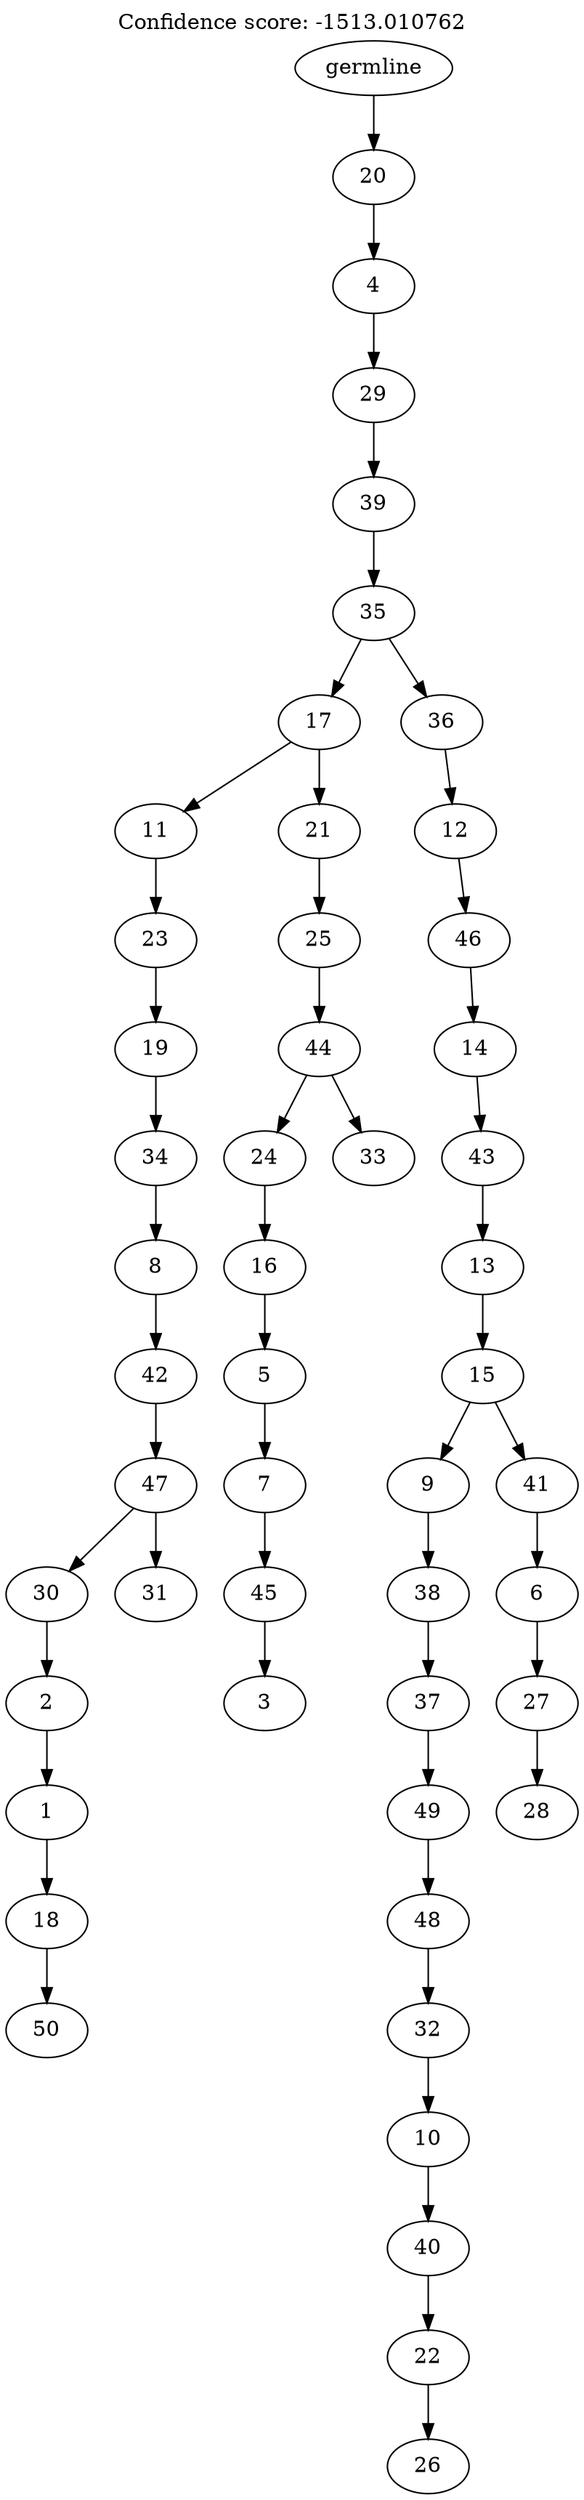digraph g {
	"48" -> "49";
	"49" [label="50"];
	"47" -> "48";
	"48" [label="18"];
	"46" -> "47";
	"47" [label="1"];
	"45" -> "46";
	"46" [label="2"];
	"44" -> "45";
	"45" [label="30"];
	"44" -> "50";
	"50" [label="31"];
	"43" -> "44";
	"44" [label="47"];
	"42" -> "43";
	"43" [label="42"];
	"41" -> "42";
	"42" [label="8"];
	"40" -> "41";
	"41" [label="34"];
	"39" -> "40";
	"40" [label="19"];
	"38" -> "39";
	"39" [label="23"];
	"35" -> "36";
	"36" [label="3"];
	"34" -> "35";
	"35" [label="45"];
	"33" -> "34";
	"34" [label="7"];
	"32" -> "33";
	"33" [label="5"];
	"31" -> "32";
	"32" [label="16"];
	"30" -> "31";
	"31" [label="24"];
	"30" -> "37";
	"37" [label="33"];
	"29" -> "30";
	"30" [label="44"];
	"28" -> "29";
	"29" [label="25"];
	"27" -> "28";
	"28" [label="21"];
	"27" -> "38";
	"38" [label="11"];
	"25" -> "26";
	"26" [label="26"];
	"24" -> "25";
	"25" [label="22"];
	"23" -> "24";
	"24" [label="40"];
	"22" -> "23";
	"23" [label="10"];
	"21" -> "22";
	"22" [label="32"];
	"20" -> "21";
	"21" [label="48"];
	"19" -> "20";
	"20" [label="49"];
	"18" -> "19";
	"19" [label="37"];
	"17" -> "18";
	"18" [label="38"];
	"15" -> "16";
	"16" [label="28"];
	"14" -> "15";
	"15" [label="27"];
	"13" -> "14";
	"14" [label="6"];
	"12" -> "13";
	"13" [label="41"];
	"12" -> "17";
	"17" [label="9"];
	"11" -> "12";
	"12" [label="15"];
	"10" -> "11";
	"11" [label="13"];
	"9" -> "10";
	"10" [label="43"];
	"8" -> "9";
	"9" [label="14"];
	"7" -> "8";
	"8" [label="46"];
	"6" -> "7";
	"7" [label="12"];
	"5" -> "6";
	"6" [label="36"];
	"5" -> "27";
	"27" [label="17"];
	"4" -> "5";
	"5" [label="35"];
	"3" -> "4";
	"4" [label="39"];
	"2" -> "3";
	"3" [label="29"];
	"1" -> "2";
	"2" [label="4"];
	"0" -> "1";
	"1" [label="20"];
	"0" [label="germline"];
	labelloc="t";
	label="Confidence score: -1513.010762";
}

